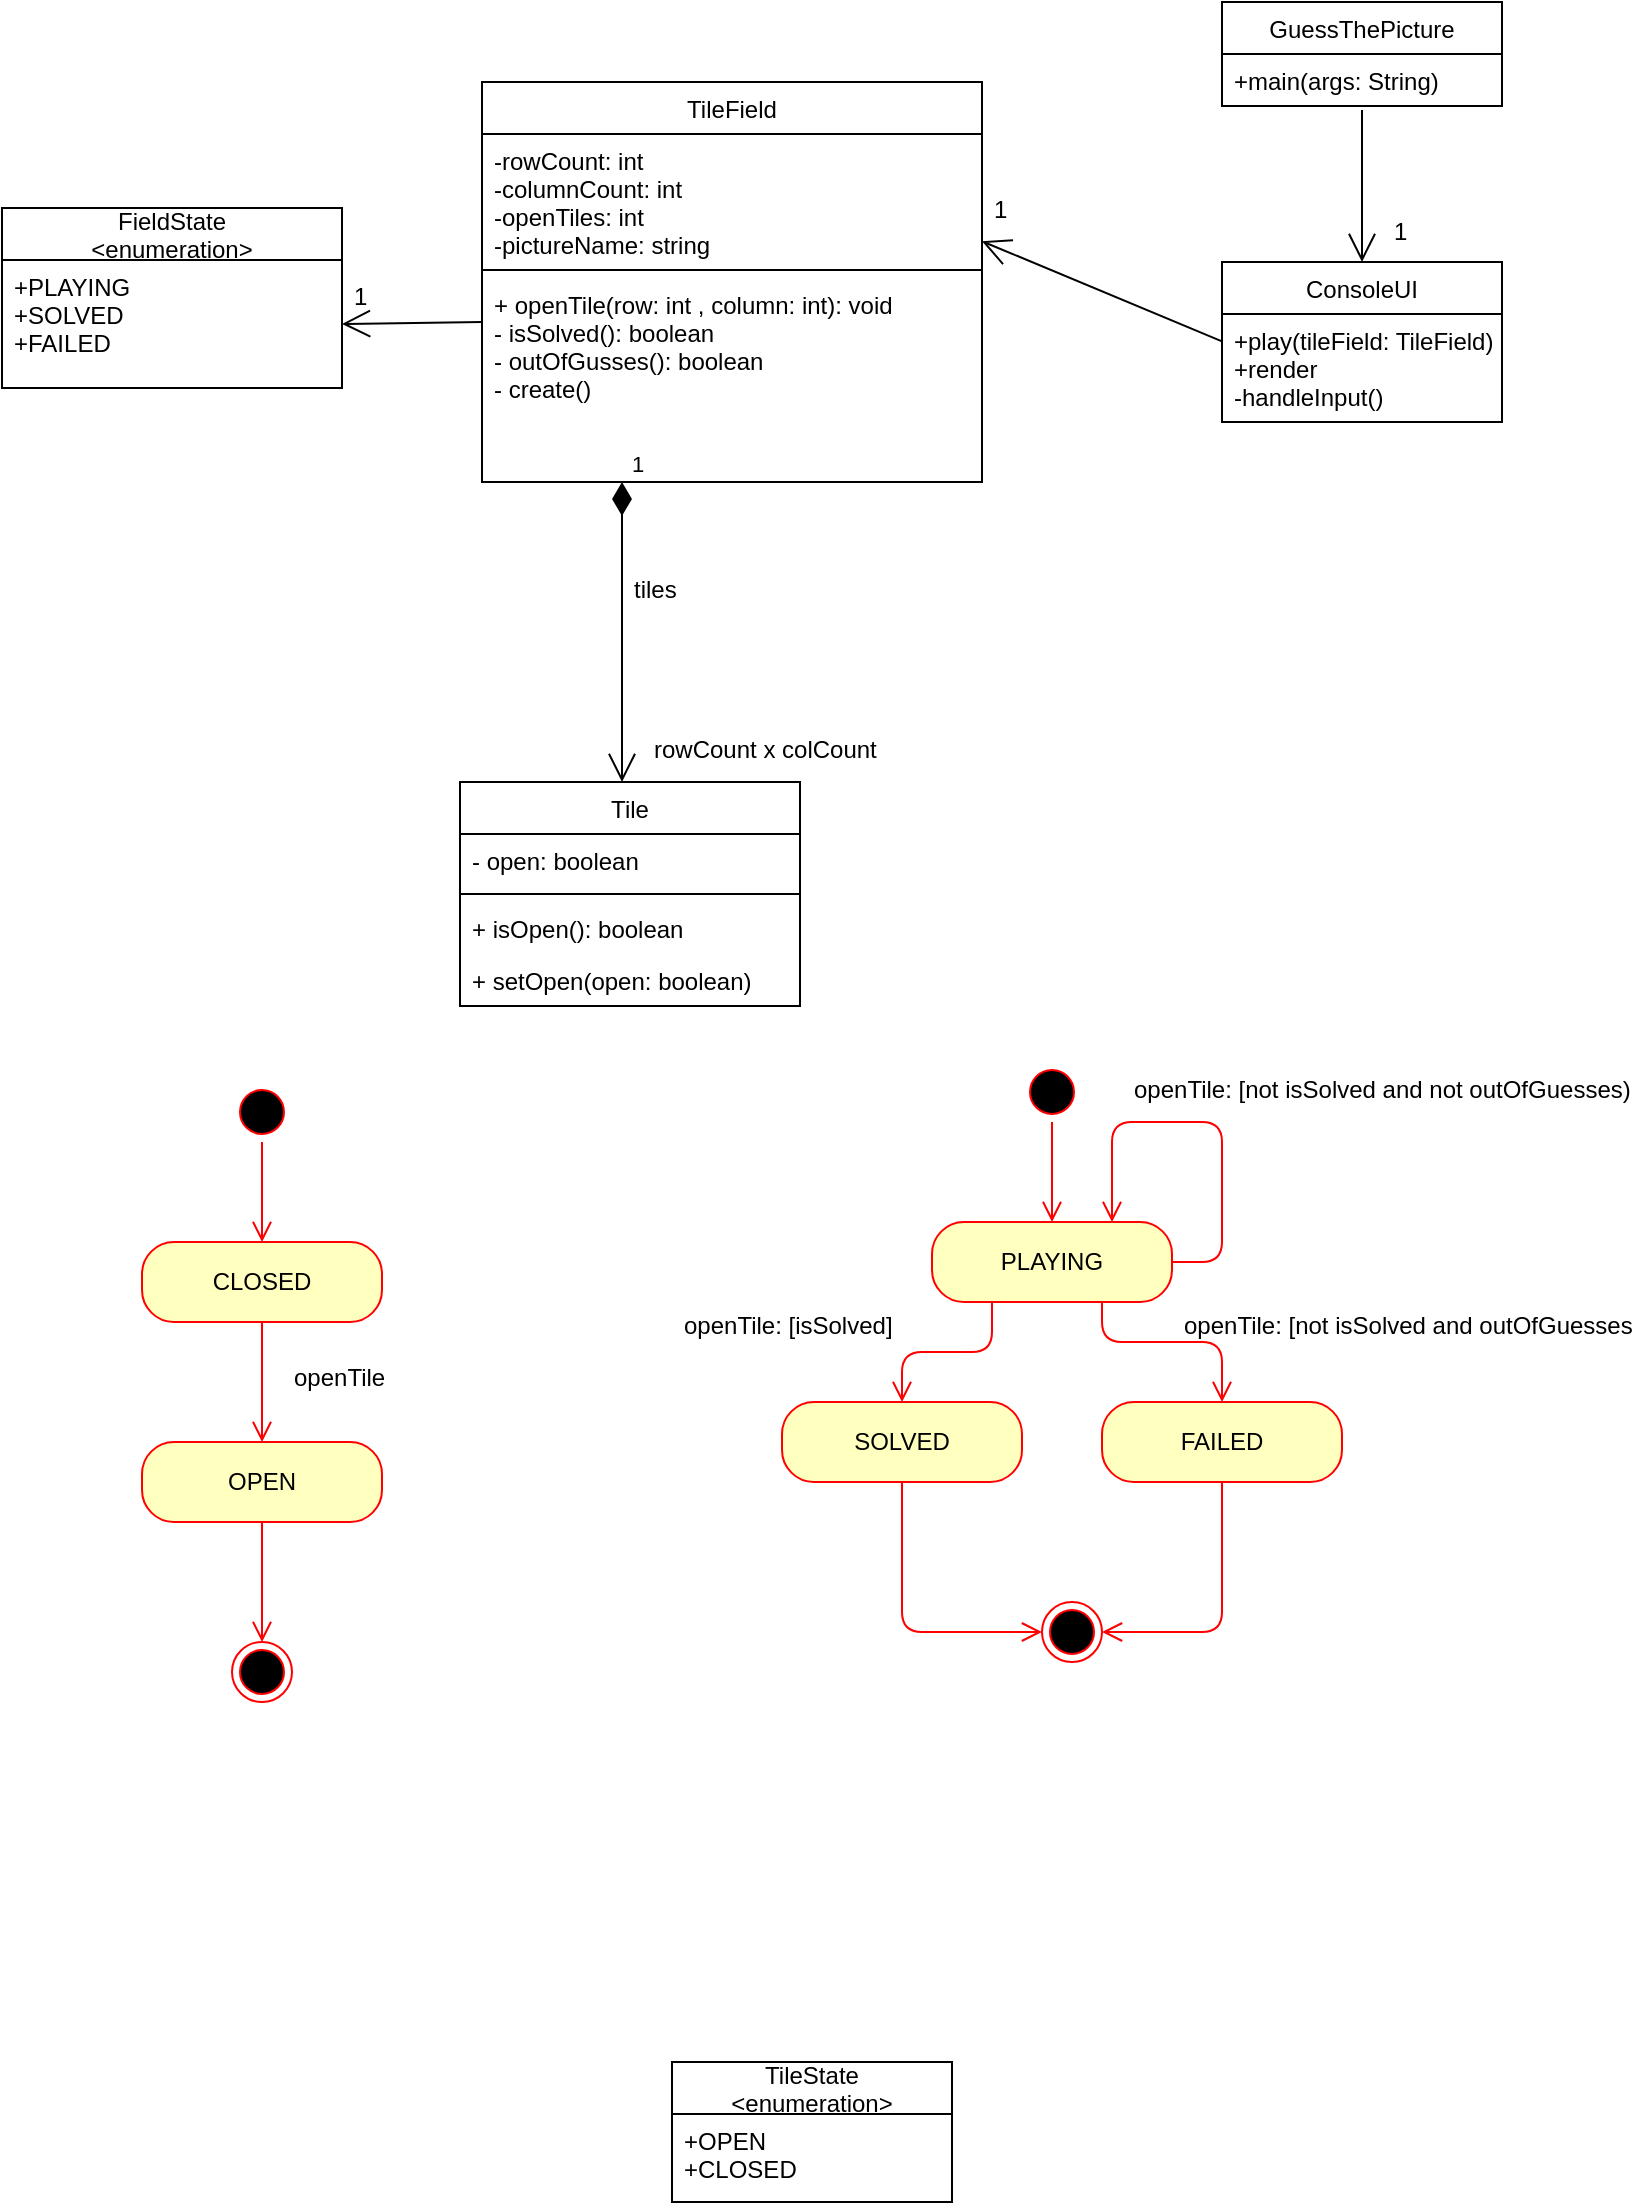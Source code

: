 <mxfile version="14.4.4" type="device"><diagram id="gvFr_6mjpmEKF8GBUsHM" name="Page-1"><mxGraphModel dx="981" dy="548" grid="1" gridSize="10" guides="1" tooltips="1" connect="1" arrows="1" fold="1" page="1" pageScale="1" pageWidth="827" pageHeight="1169" math="0" shadow="0"><root><mxCell id="0"/><mxCell id="1" parent="0"/><mxCell id="o1rUWYSRlhBg8jyI9xiS-1" value="TileField" style="swimlane;fontStyle=0;childLayout=stackLayout;horizontal=1;startSize=26;fillColor=none;horizontalStack=0;resizeParent=1;resizeParentMax=0;resizeLast=0;collapsible=1;marginBottom=0;" vertex="1" parent="1"><mxGeometry x="250" y="150" width="250" height="200" as="geometry"/></mxCell><mxCell id="o1rUWYSRlhBg8jyI9xiS-39" value="-rowCount: int&#10;-columnCount: int&#10;-openTiles: int&#10;-pictureName: string&#10;-" style="text;strokeColor=none;fillColor=none;align=left;verticalAlign=top;spacingLeft=4;spacingRight=4;overflow=hidden;rotatable=0;points=[[0,0.5],[1,0.5]];portConstraint=eastwest;" vertex="1" parent="o1rUWYSRlhBg8jyI9xiS-1"><mxGeometry y="26" width="250" height="64" as="geometry"/></mxCell><mxCell id="o1rUWYSRlhBg8jyI9xiS-44" value="" style="line;strokeWidth=1;fillColor=none;align=left;verticalAlign=middle;spacingTop=-1;spacingLeft=3;spacingRight=3;rotatable=0;labelPosition=right;points=[];portConstraint=eastwest;" vertex="1" parent="o1rUWYSRlhBg8jyI9xiS-1"><mxGeometry y="90" width="250" height="8" as="geometry"/></mxCell><mxCell id="o1rUWYSRlhBg8jyI9xiS-2" value="+ openTile(row: int , column: int): void&#10;- isSolved(): boolean&#10;- outOfGusses(): boolean&#10;- create()" style="text;strokeColor=none;fillColor=none;align=left;verticalAlign=top;spacingLeft=4;spacingRight=4;overflow=hidden;rotatable=0;points=[[0,0.5],[1,0.5]];portConstraint=eastwest;" vertex="1" parent="o1rUWYSRlhBg8jyI9xiS-1"><mxGeometry y="98" width="250" height="102" as="geometry"/></mxCell><mxCell id="o1rUWYSRlhBg8jyI9xiS-5" value="Tile" style="swimlane;fontStyle=0;childLayout=stackLayout;horizontal=1;startSize=26;fillColor=none;horizontalStack=0;resizeParent=1;resizeParentMax=0;resizeLast=0;collapsible=1;marginBottom=0;" vertex="1" parent="1"><mxGeometry x="239" y="500" width="170" height="112" as="geometry"/></mxCell><mxCell id="o1rUWYSRlhBg8jyI9xiS-54" value="- open: boolean" style="text;strokeColor=none;fillColor=none;align=left;verticalAlign=top;spacingLeft=4;spacingRight=4;overflow=hidden;rotatable=0;points=[[0,0.5],[1,0.5]];portConstraint=eastwest;" vertex="1" parent="o1rUWYSRlhBg8jyI9xiS-5"><mxGeometry y="26" width="170" height="26" as="geometry"/></mxCell><mxCell id="o1rUWYSRlhBg8jyI9xiS-53" value="" style="line;strokeWidth=1;fillColor=none;align=left;verticalAlign=middle;spacingTop=-1;spacingLeft=3;spacingRight=3;rotatable=0;labelPosition=right;points=[];portConstraint=eastwest;" vertex="1" parent="o1rUWYSRlhBg8jyI9xiS-5"><mxGeometry y="52" width="170" height="8" as="geometry"/></mxCell><mxCell id="o1rUWYSRlhBg8jyI9xiS-6" value="+ isOpen(): boolean" style="text;strokeColor=none;fillColor=none;align=left;verticalAlign=top;spacingLeft=4;spacingRight=4;overflow=hidden;rotatable=0;points=[[0,0.5],[1,0.5]];portConstraint=eastwest;" vertex="1" parent="o1rUWYSRlhBg8jyI9xiS-5"><mxGeometry y="60" width="170" height="26" as="geometry"/></mxCell><mxCell id="o1rUWYSRlhBg8jyI9xiS-7" value="+ setOpen(open: boolean)" style="text;strokeColor=none;fillColor=none;align=left;verticalAlign=top;spacingLeft=4;spacingRight=4;overflow=hidden;rotatable=0;points=[[0,0.5],[1,0.5]];portConstraint=eastwest;" vertex="1" parent="o1rUWYSRlhBg8jyI9xiS-5"><mxGeometry y="86" width="170" height="26" as="geometry"/></mxCell><mxCell id="o1rUWYSRlhBg8jyI9xiS-9" value="1" style="endArrow=open;html=1;endSize=12;startArrow=diamondThin;startSize=14;startFill=1;edgeStyle=orthogonalEdgeStyle;align=left;verticalAlign=bottom;exitX=0.5;exitY=0.846;exitDx=0;exitDy=0;exitPerimeter=0;" edge="1" parent="1"><mxGeometry x="-1" y="3" relative="1" as="geometry"><mxPoint x="320" y="349.996" as="sourcePoint"/><mxPoint x="320" y="500" as="targetPoint"/><Array as="points"><mxPoint x="320" y="500"/></Array></mxGeometry></mxCell><mxCell id="o1rUWYSRlhBg8jyI9xiS-10" value="tiles" style="text;strokeColor=none;fillColor=none;align=left;verticalAlign=top;spacingLeft=4;spacingRight=4;overflow=hidden;rotatable=0;points=[[0,0.5],[1,0.5]];portConstraint=eastwest;" vertex="1" parent="1"><mxGeometry x="320" y="390" width="100" height="26" as="geometry"/></mxCell><mxCell id="o1rUWYSRlhBg8jyI9xiS-11" value="rowCount x colCount" style="text;strokeColor=none;fillColor=none;align=left;verticalAlign=top;spacingLeft=4;spacingRight=4;overflow=hidden;rotatable=0;points=[[0,0.5],[1,0.5]];portConstraint=eastwest;" vertex="1" parent="1"><mxGeometry x="330" y="470" width="130" height="26" as="geometry"/></mxCell><mxCell id="o1rUWYSRlhBg8jyI9xiS-12" value="TileState&#10;&lt;enumeration&gt;" style="swimlane;fontStyle=0;childLayout=stackLayout;horizontal=1;startSize=26;fillColor=none;horizontalStack=0;resizeParent=1;resizeParentMax=0;resizeLast=0;collapsible=1;marginBottom=0;" vertex="1" parent="1"><mxGeometry x="345" y="1140" width="140" height="70" as="geometry"/></mxCell><mxCell id="o1rUWYSRlhBg8jyI9xiS-13" value="+OPEN&#10;+CLOSED" style="text;strokeColor=none;fillColor=none;align=left;verticalAlign=top;spacingLeft=4;spacingRight=4;overflow=hidden;rotatable=0;points=[[0,0.5],[1,0.5]];portConstraint=eastwest;" vertex="1" parent="o1rUWYSRlhBg8jyI9xiS-12"><mxGeometry y="26" width="140" height="44" as="geometry"/></mxCell><mxCell id="o1rUWYSRlhBg8jyI9xiS-32" value="FieldState&#10;&lt;enumeration&gt;" style="swimlane;fontStyle=0;childLayout=stackLayout;horizontal=1;startSize=26;fillColor=none;horizontalStack=0;resizeParent=1;resizeParentMax=0;resizeLast=0;collapsible=1;marginBottom=0;" vertex="1" parent="1"><mxGeometry x="10" y="213" width="170" height="90" as="geometry"/></mxCell><mxCell id="o1rUWYSRlhBg8jyI9xiS-33" value="+PLAYING&#10;+SOLVED&#10;+FAILED" style="text;strokeColor=none;fillColor=none;align=left;verticalAlign=top;spacingLeft=4;spacingRight=4;overflow=hidden;rotatable=0;points=[[0,0.5],[1,0.5]];portConstraint=eastwest;" vertex="1" parent="o1rUWYSRlhBg8jyI9xiS-32"><mxGeometry y="26" width="170" height="64" as="geometry"/></mxCell><mxCell id="o1rUWYSRlhBg8jyI9xiS-52" value="" style="endArrow=open;endFill=1;endSize=12;html=1;entryX=1;entryY=0.5;entryDx=0;entryDy=0;" edge="1" parent="1" target="o1rUWYSRlhBg8jyI9xiS-33"><mxGeometry width="160" relative="1" as="geometry"><mxPoint x="250" y="270" as="sourcePoint"/><mxPoint x="140" y="296" as="targetPoint"/></mxGeometry></mxCell><mxCell id="o1rUWYSRlhBg8jyI9xiS-55" value="GuessThePicture" style="swimlane;fontStyle=0;childLayout=stackLayout;horizontal=1;startSize=26;fillColor=none;horizontalStack=0;resizeParent=1;resizeParentMax=0;resizeLast=0;collapsible=1;marginBottom=0;" vertex="1" parent="1"><mxGeometry x="620" y="110" width="140" height="52" as="geometry"/></mxCell><mxCell id="o1rUWYSRlhBg8jyI9xiS-56" value="+main(args: String)" style="text;strokeColor=none;fillColor=none;align=left;verticalAlign=top;spacingLeft=4;spacingRight=4;overflow=hidden;rotatable=0;points=[[0,0.5],[1,0.5]];portConstraint=eastwest;" vertex="1" parent="o1rUWYSRlhBg8jyI9xiS-55"><mxGeometry y="26" width="140" height="26" as="geometry"/></mxCell><mxCell id="o1rUWYSRlhBg8jyI9xiS-59" value="ConsoleUI" style="swimlane;fontStyle=0;childLayout=stackLayout;horizontal=1;startSize=26;fillColor=none;horizontalStack=0;resizeParent=1;resizeParentMax=0;resizeLast=0;collapsible=1;marginBottom=0;" vertex="1" parent="1"><mxGeometry x="620" y="240" width="140" height="80" as="geometry"/></mxCell><mxCell id="o1rUWYSRlhBg8jyI9xiS-63" value="" style="endArrow=open;endFill=1;endSize=12;html=1;entryX=1;entryY=0.838;entryDx=0;entryDy=0;entryPerimeter=0;" edge="1" parent="o1rUWYSRlhBg8jyI9xiS-59" target="o1rUWYSRlhBg8jyI9xiS-39"><mxGeometry width="160" relative="1" as="geometry"><mxPoint y="39.66" as="sourcePoint"/><mxPoint x="160" y="39.66" as="targetPoint"/></mxGeometry></mxCell><mxCell id="o1rUWYSRlhBg8jyI9xiS-60" value="+play(tileField: TileField)&#10;+render&#10;-handleInput()" style="text;strokeColor=none;fillColor=none;align=left;verticalAlign=top;spacingLeft=4;spacingRight=4;overflow=hidden;rotatable=0;points=[[0,0.5],[1,0.5]];portConstraint=eastwest;" vertex="1" parent="o1rUWYSRlhBg8jyI9xiS-59"><mxGeometry y="26" width="140" height="54" as="geometry"/></mxCell><mxCell id="o1rUWYSRlhBg8jyI9xiS-67" value="" style="endArrow=open;endFill=1;endSize=12;html=1;entryX=0.5;entryY=0;entryDx=0;entryDy=0;" edge="1" parent="1" target="o1rUWYSRlhBg8jyI9xiS-59"><mxGeometry width="160" relative="1" as="geometry"><mxPoint x="690" y="164" as="sourcePoint"/><mxPoint x="620" y="160.002" as="targetPoint"/></mxGeometry></mxCell><mxCell id="o1rUWYSRlhBg8jyI9xiS-69" value="" style="ellipse;html=1;shape=startState;fillColor=#000000;strokeColor=#ff0000;" vertex="1" parent="1"><mxGeometry x="125" y="650" width="30" height="30" as="geometry"/></mxCell><mxCell id="o1rUWYSRlhBg8jyI9xiS-70" value="" style="edgeStyle=orthogonalEdgeStyle;html=1;verticalAlign=bottom;endArrow=open;endSize=8;strokeColor=#ff0000;" edge="1" source="o1rUWYSRlhBg8jyI9xiS-69" parent="1"><mxGeometry relative="1" as="geometry"><mxPoint x="140" y="730" as="targetPoint"/></mxGeometry></mxCell><mxCell id="o1rUWYSRlhBg8jyI9xiS-71" value="CLOSED" style="rounded=1;whiteSpace=wrap;html=1;arcSize=40;fontColor=#000000;fillColor=#ffffc0;strokeColor=#ff0000;" vertex="1" parent="1"><mxGeometry x="80" y="730" width="120" height="40" as="geometry"/></mxCell><mxCell id="o1rUWYSRlhBg8jyI9xiS-72" value="" style="edgeStyle=orthogonalEdgeStyle;html=1;verticalAlign=bottom;endArrow=open;endSize=8;strokeColor=#ff0000;" edge="1" source="o1rUWYSRlhBg8jyI9xiS-71" parent="1"><mxGeometry relative="1" as="geometry"><mxPoint x="140" y="830" as="targetPoint"/></mxGeometry></mxCell><mxCell id="o1rUWYSRlhBg8jyI9xiS-73" value="OPEN" style="rounded=1;whiteSpace=wrap;html=1;arcSize=40;fontColor=#000000;fillColor=#ffffc0;strokeColor=#ff0000;" vertex="1" parent="1"><mxGeometry x="80" y="830" width="120" height="40" as="geometry"/></mxCell><mxCell id="o1rUWYSRlhBg8jyI9xiS-74" value="" style="edgeStyle=orthogonalEdgeStyle;html=1;verticalAlign=bottom;endArrow=open;endSize=8;strokeColor=#ff0000;" edge="1" source="o1rUWYSRlhBg8jyI9xiS-73" parent="1"><mxGeometry relative="1" as="geometry"><mxPoint x="140" y="930" as="targetPoint"/></mxGeometry></mxCell><mxCell id="o1rUWYSRlhBg8jyI9xiS-75" value="" style="ellipse;html=1;shape=endState;fillColor=#000000;strokeColor=#ff0000;" vertex="1" parent="1"><mxGeometry x="125" y="930" width="30" height="30" as="geometry"/></mxCell><mxCell id="o1rUWYSRlhBg8jyI9xiS-76" value="" style="ellipse;html=1;shape=startState;fillColor=#000000;strokeColor=#ff0000;" vertex="1" parent="1"><mxGeometry x="520" y="640" width="30" height="30" as="geometry"/></mxCell><mxCell id="o1rUWYSRlhBg8jyI9xiS-77" value="" style="edgeStyle=orthogonalEdgeStyle;html=1;verticalAlign=bottom;endArrow=open;endSize=8;strokeColor=#ff0000;" edge="1" source="o1rUWYSRlhBg8jyI9xiS-76" parent="1"><mxGeometry relative="1" as="geometry"><mxPoint x="535" y="720" as="targetPoint"/></mxGeometry></mxCell><mxCell id="o1rUWYSRlhBg8jyI9xiS-78" value="PLAYING" style="rounded=1;whiteSpace=wrap;html=1;arcSize=40;fontColor=#000000;fillColor=#ffffc0;strokeColor=#ff0000;" vertex="1" parent="1"><mxGeometry x="475" y="720" width="120" height="40" as="geometry"/></mxCell><mxCell id="o1rUWYSRlhBg8jyI9xiS-79" value="" style="edgeStyle=orthogonalEdgeStyle;html=1;verticalAlign=bottom;endArrow=open;endSize=8;strokeColor=#ff0000;entryX=0.5;entryY=0;entryDx=0;entryDy=0;exitX=0.25;exitY=1;exitDx=0;exitDy=0;" edge="1" source="o1rUWYSRlhBg8jyI9xiS-78" parent="1" target="o1rUWYSRlhBg8jyI9xiS-80"><mxGeometry relative="1" as="geometry"><mxPoint x="535" y="820" as="targetPoint"/></mxGeometry></mxCell><mxCell id="o1rUWYSRlhBg8jyI9xiS-80" value="SOLVED" style="rounded=1;whiteSpace=wrap;html=1;arcSize=40;fontColor=#000000;fillColor=#ffffc0;strokeColor=#ff0000;" vertex="1" parent="1"><mxGeometry x="400" y="810" width="120" height="40" as="geometry"/></mxCell><mxCell id="o1rUWYSRlhBg8jyI9xiS-81" value="" style="edgeStyle=orthogonalEdgeStyle;html=1;verticalAlign=bottom;endArrow=open;endSize=8;strokeColor=#ff0000;entryX=0;entryY=0.5;entryDx=0;entryDy=0;" edge="1" source="o1rUWYSRlhBg8jyI9xiS-80" parent="1" target="o1rUWYSRlhBg8jyI9xiS-85"><mxGeometry relative="1" as="geometry"><mxPoint x="460" y="910" as="targetPoint"/><Array as="points"><mxPoint x="460" y="925"/></Array></mxGeometry></mxCell><mxCell id="o1rUWYSRlhBg8jyI9xiS-82" value="FAILED" style="rounded=1;whiteSpace=wrap;html=1;arcSize=40;fontColor=#000000;fillColor=#ffffc0;strokeColor=#ff0000;" vertex="1" parent="1"><mxGeometry x="560" y="810" width="120" height="40" as="geometry"/></mxCell><mxCell id="o1rUWYSRlhBg8jyI9xiS-83" value="" style="edgeStyle=orthogonalEdgeStyle;html=1;verticalAlign=bottom;endArrow=open;endSize=8;strokeColor=#ff0000;entryX=1;entryY=0.5;entryDx=0;entryDy=0;" edge="1" source="o1rUWYSRlhBg8jyI9xiS-82" parent="1" target="o1rUWYSRlhBg8jyI9xiS-85"><mxGeometry relative="1" as="geometry"><mxPoint x="620" y="910" as="targetPoint"/></mxGeometry></mxCell><mxCell id="o1rUWYSRlhBg8jyI9xiS-84" value="" style="edgeStyle=orthogonalEdgeStyle;html=1;verticalAlign=bottom;endArrow=open;endSize=8;strokeColor=#ff0000;entryX=0.5;entryY=0;entryDx=0;entryDy=0;" edge="1" parent="1" target="o1rUWYSRlhBg8jyI9xiS-82"><mxGeometry relative="1" as="geometry"><mxPoint x="560" y="820" as="targetPoint"/><mxPoint x="560" y="760" as="sourcePoint"/><Array as="points"><mxPoint x="560" y="780"/><mxPoint x="620" y="780"/></Array></mxGeometry></mxCell><mxCell id="o1rUWYSRlhBg8jyI9xiS-85" value="" style="ellipse;html=1;shape=endState;fillColor=#000000;strokeColor=#ff0000;" vertex="1" parent="1"><mxGeometry x="530" y="910" width="30" height="30" as="geometry"/></mxCell><mxCell id="o1rUWYSRlhBg8jyI9xiS-86" value="" style="edgeStyle=orthogonalEdgeStyle;html=1;verticalAlign=bottom;endArrow=open;endSize=8;strokeColor=#ff0000;entryX=0.75;entryY=0;entryDx=0;entryDy=0;exitX=1;exitY=0.5;exitDx=0;exitDy=0;" edge="1" parent="1" source="o1rUWYSRlhBg8jyI9xiS-78" target="o1rUWYSRlhBg8jyI9xiS-78"><mxGeometry relative="1" as="geometry"><mxPoint x="680" y="735" as="targetPoint"/><mxPoint x="740.034" y="660" as="sourcePoint"/><Array as="points"><mxPoint x="620" y="740"/><mxPoint x="620" y="670"/><mxPoint x="565" y="670"/></Array></mxGeometry></mxCell><mxCell id="o1rUWYSRlhBg8jyI9xiS-87" value="openTile: [not isSolved and not outOfGuesses)" style="text;strokeColor=none;fillColor=none;align=left;verticalAlign=top;spacingLeft=4;spacingRight=4;overflow=hidden;rotatable=0;points=[[0,0.5],[1,0.5]];portConstraint=eastwest;" vertex="1" parent="1"><mxGeometry x="570" y="640" width="260" height="26" as="geometry"/></mxCell><mxCell id="o1rUWYSRlhBg8jyI9xiS-88" value="openTile" style="text;strokeColor=none;fillColor=none;align=left;verticalAlign=top;spacingLeft=4;spacingRight=4;overflow=hidden;rotatable=0;points=[[0,0.5],[1,0.5]];portConstraint=eastwest;" vertex="1" parent="1"><mxGeometry x="150" y="784" width="100" height="26" as="geometry"/></mxCell><mxCell id="o1rUWYSRlhBg8jyI9xiS-89" value="openTile: [isSolved]" style="text;strokeColor=none;fillColor=none;align=left;verticalAlign=top;spacingLeft=4;spacingRight=4;overflow=hidden;rotatable=0;points=[[0,0.5],[1,0.5]];portConstraint=eastwest;" vertex="1" parent="1"><mxGeometry x="345" y="758" width="135" height="26" as="geometry"/></mxCell><mxCell id="o1rUWYSRlhBg8jyI9xiS-90" value="openTile: [not isSolved and outOfGuesses]" style="text;strokeColor=none;fillColor=none;align=left;verticalAlign=top;spacingLeft=4;spacingRight=4;overflow=hidden;rotatable=0;points=[[0,0.5],[1,0.5]];portConstraint=eastwest;" vertex="1" parent="1"><mxGeometry x="595" y="758" width="235" height="26" as="geometry"/></mxCell><mxCell id="o1rUWYSRlhBg8jyI9xiS-91" value="1" style="text;strokeColor=none;fillColor=none;align=left;verticalAlign=top;spacingLeft=4;spacingRight=4;overflow=hidden;rotatable=0;points=[[0,0.5],[1,0.5]];portConstraint=eastwest;" vertex="1" parent="1"><mxGeometry x="700" y="211" width="20" height="29" as="geometry"/></mxCell><mxCell id="o1rUWYSRlhBg8jyI9xiS-92" value="1" style="text;strokeColor=none;fillColor=none;align=left;verticalAlign=top;spacingLeft=4;spacingRight=4;overflow=hidden;rotatable=0;points=[[0,0.5],[1,0.5]];portConstraint=eastwest;" vertex="1" parent="1"><mxGeometry x="500" y="200" width="20" height="29" as="geometry"/></mxCell><mxCell id="o1rUWYSRlhBg8jyI9xiS-93" value="1" style="text;strokeColor=none;fillColor=none;align=left;verticalAlign=top;spacingLeft=4;spacingRight=4;overflow=hidden;rotatable=0;points=[[0,0.5],[1,0.5]];portConstraint=eastwest;" vertex="1" parent="1"><mxGeometry x="180" y="243.5" width="20" height="29" as="geometry"/></mxCell></root></mxGraphModel></diagram></mxfile>